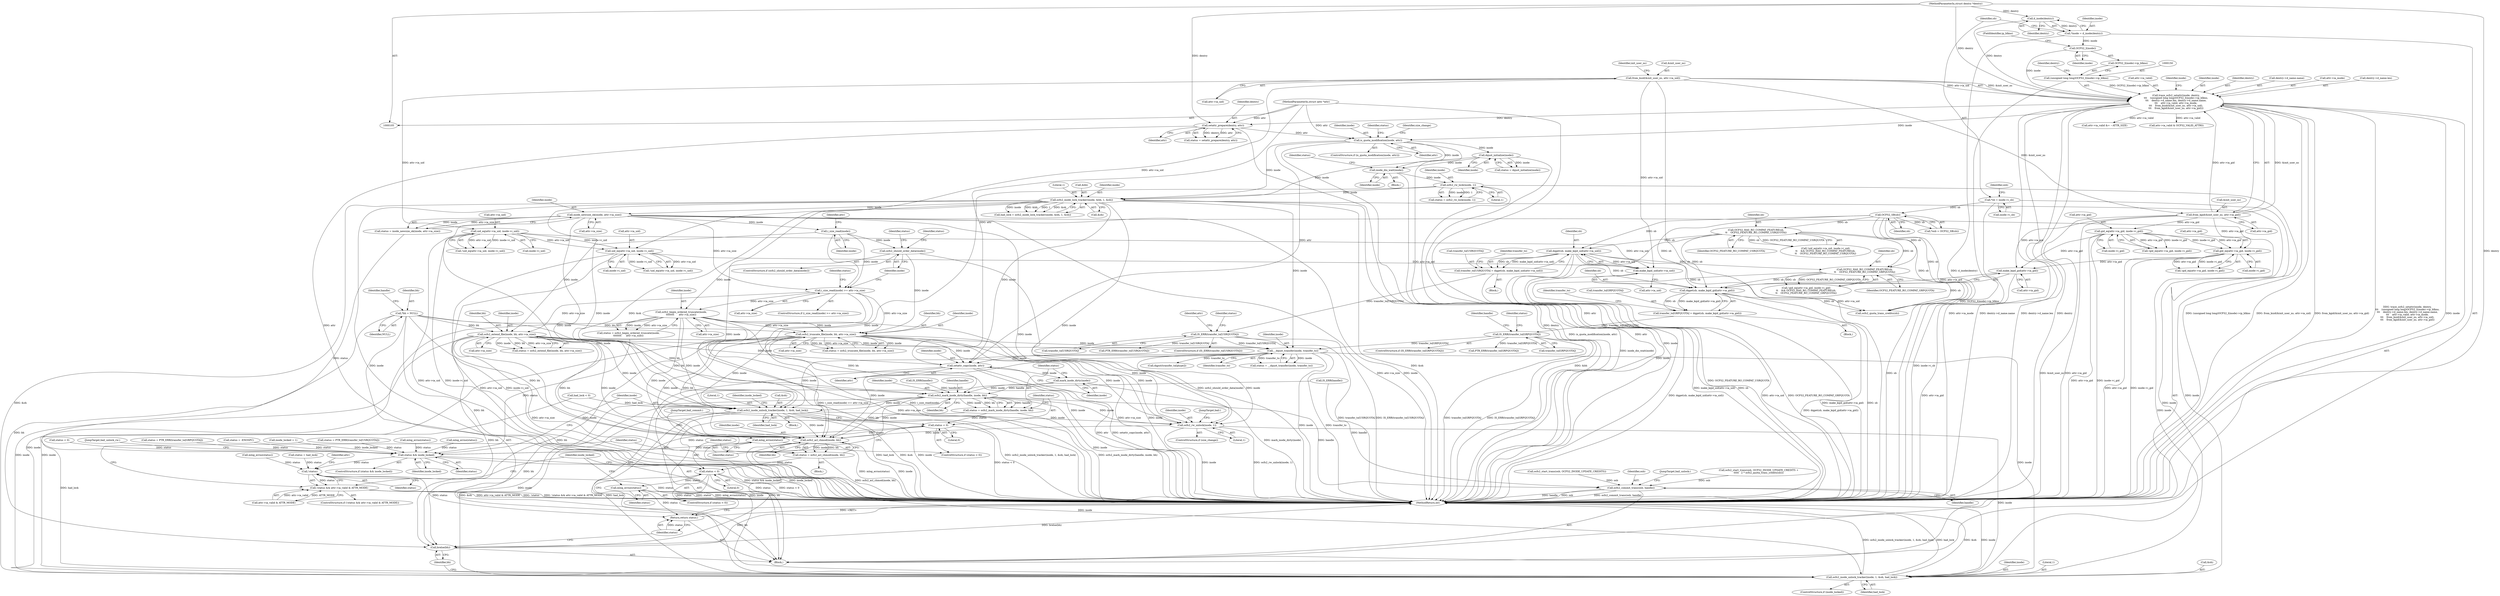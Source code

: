 digraph "0_linux_28f5a8a7c033cbf3e32277f4cc9c6afd74f05300@API" {
"1000518" [label="(Call,setattr_copy(inode, attr))"];
"1000492" [label="(Call,__dquot_transfer(inode, transfer_to))"];
"1000329" [label="(Call,ocfs2_extend_file(inode, bh, attr->ia_size))"];
"1000298" [label="(Call,i_size_read(inode))"];
"1000288" [label="(Call,inode_newsize_ok(inode, attr->ia_size))"];
"1000256" [label="(Call,ocfs2_inode_lock_tracker(inode, &bh, 1, &oh))"];
"1000218" [label="(Call,dquot_initialize(inode))"];
"1000212" [label="(Call,is_quota_modification(inode, attr))"];
"1000146" [label="(Call,trace_ocfs2_setattr(inode, dentry,\n\t\t\t    (unsigned long long)OCFS2_I(inode)->ip_blkno,\n\t\t\t    dentry->d_name.len, dentry->d_name.name,\n\t\t\t    attr->ia_valid, attr->ia_mode,\n\t\t\t    from_kuid(&init_user_ns, attr->ia_uid),\n\t\t\t    from_kgid(&init_user_ns, attr->ia_gid)))"];
"1000152" [label="(Call,OCFS2_I(inode))"];
"1000119" [label="(Call,*inode = d_inode(dentry))"];
"1000121" [label="(Call,d_inode(dentry))"];
"1000106" [label="(MethodParameterIn,struct dentry *dentry)"];
"1000149" [label="(Call,(unsigned long long)OCFS2_I(inode)->ip_blkno)"];
"1000171" [label="(Call,from_kuid(&init_user_ns, attr->ia_uid))"];
"1000177" [label="(Call,from_kgid(&init_user_ns, attr->ia_gid))"];
"1000204" [label="(Call,setattr_prepare(dentry, attr))"];
"1000107" [label="(MethodParameterIn,struct iattr *attr)"];
"1000243" [label="(Call,ocfs2_rw_lock(inode, 1))"];
"1000239" [label="(Call,inode_dio_wait(inode))"];
"1000135" [label="(Call,*bh = NULL)"];
"1000297" [label="(Call,i_size_read(inode) >= attr->ia_size)"];
"1000320" [label="(Call,ocfs2_truncate_file(inode, bh, attr->ia_size))"];
"1000310" [label="(Call,ocfs2_begin_ordered_truncate(inode,\n\t\t\t\t\t\t\t\t      attr->ia_size))"];
"1000305" [label="(Call,ocfs2_should_order_data(inode))"];
"1000414" [label="(Call,IS_ERR(transfer_to[USRQUOTA]))"];
"1000403" [label="(Call,transfer_to[USRQUOTA] = dqget(sb, make_kqid_uid(attr->ia_uid)))"];
"1000407" [label="(Call,dqget(sb, make_kqid_uid(attr->ia_uid)))"];
"1000399" [label="(Call,OCFS2_HAS_RO_COMPAT_FEATURE(sb,\n\t\t    OCFS2_FEATURE_RO_COMPAT_USRQUOTA))"];
"1000132" [label="(Call,OCFS2_SB(sb))"];
"1000124" [label="(Call,*sb = inode->i_sb)"];
"1000409" [label="(Call,make_kqid_uid(attr->ia_uid))"];
"1000392" [label="(Call,uid_eq(attr->ia_uid, inode->i_uid))"];
"1000361" [label="(Call,uid_eq(attr->ia_uid, inode->i_uid))"];
"1000457" [label="(Call,IS_ERR(transfer_to[GRPQUOTA]))"];
"1000446" [label="(Call,transfer_to[GRPQUOTA] = dqget(sb, make_kqid_gid(attr->ia_gid)))"];
"1000450" [label="(Call,dqget(sb, make_kqid_gid(attr->ia_gid)))"];
"1000442" [label="(Call,OCFS2_HAS_RO_COMPAT_FEATURE(sb,\n\t\t    OCFS2_FEATURE_RO_COMPAT_GRPQUOTA))"];
"1000452" [label="(Call,make_kqid_gid(attr->ia_gid))"];
"1000375" [label="(Call,gid_eq(attr->ia_gid, inode->i_gid))"];
"1000435" [label="(Call,gid_eq(attr->ia_gid, inode->i_gid))"];
"1000521" [label="(Call,mark_inode_dirty(inode))"];
"1000525" [label="(Call,ocfs2_mark_inode_dirty(handle, inode, bh))"];
"1000523" [label="(Call,status = ocfs2_mark_inode_dirty(handle, inode, bh))"];
"1000530" [label="(Call,status < 0)"];
"1000533" [label="(Call,mlog_errno(status))"];
"1000541" [label="(Call,status && inode_locked)"];
"1000576" [label="(Call,!status)"];
"1000575" [label="(Call,!status && attr->ia_valid & ATTR_MODE)"];
"1000605" [label="(Return,return status;)"];
"1000536" [label="(Call,ocfs2_commit_trans(osb, handle))"];
"1000545" [label="(Call,ocfs2_inode_unlock_tracker(inode, 1, &oh, had_lock))"];
"1000557" [label="(Call,ocfs2_rw_unlock(inode, 1))"];
"1000586" [label="(Call,ocfs2_acl_chmod(inode, bh))"];
"1000584" [label="(Call,status = ocfs2_acl_chmod(inode, bh))"];
"1000590" [label="(Call,status < 0)"];
"1000593" [label="(Call,mlog_errno(status))"];
"1000597" [label="(Call,ocfs2_inode_unlock_tracker(inode, 1, &oh, had_lock))"];
"1000603" [label="(Call,brelse(bh))"];
"1000135" [label="(Call,*bh = NULL)"];
"1000219" [label="(Identifier,inode)"];
"1000598" [label="(Identifier,inode)"];
"1000245" [label="(Literal,1)"];
"1000546" [label="(Identifier,inode)"];
"1000393" [label="(Call,attr->ia_uid)"];
"1000392" [label="(Call,uid_eq(attr->ia_uid, inode->i_uid))"];
"1000538" [label="(Identifier,handle)"];
"1000604" [label="(Identifier,bh)"];
"1000257" [label="(Identifier,inode)"];
"1000320" [label="(Call,ocfs2_truncate_file(inode, bh, attr->ia_size))"];
"1000213" [label="(Identifier,inode)"];
"1000280" [label="(Call,inode_locked = 1)"];
"1000360" [label="(Call,!uid_eq(attr->ia_uid, inode->i_uid))"];
"1000490" [label="(Call,status = __dquot_transfer(inode, transfer_to))"];
"1000179" [label="(Identifier,init_user_ns)"];
"1000542" [label="(Identifier,status)"];
"1000297" [label="(Call,i_size_read(inode) >= attr->ia_size)"];
"1000435" [label="(Call,gid_eq(attr->ia_gid, inode->i_gid))"];
"1000107" [label="(MethodParameterIn,struct iattr *attr)"];
"1000125" [label="(Identifier,sb)"];
"1000577" [label="(Identifier,status)"];
"1000584" [label="(Call,status = ocfs2_acl_chmod(inode, bh))"];
"1000165" [label="(Call,attr->ia_valid)"];
"1000529" [label="(ControlStructure,if (status < 0))"];
"1000605" [label="(Return,return status;)"];
"1000154" [label="(FieldIdentifier,ip_blkno)"];
"1000254" [label="(Call,had_lock = ocfs2_inode_lock_tracker(inode, &bh, 1, &oh))"];
"1000407" [label="(Call,dqget(sb, make_kqid_uid(attr->ia_uid)))"];
"1000550" [label="(Identifier,had_lock)"];
"1000439" [label="(Call,inode->i_gid)"];
"1000304" [label="(ControlStructure,if (ocfs2_should_order_data(inode)))"];
"1000391" [label="(Call,!uid_eq(attr->ia_uid, inode->i_uid))"];
"1000527" [label="(Identifier,inode)"];
"1000390" [label="(Call,!uid_eq(attr->ia_uid, inode->i_uid)\n\t\t    && OCFS2_HAS_RO_COMPAT_FEATURE(sb,\n\t\t    OCFS2_FEATURE_RO_COMPAT_USRQUOTA))"];
"1000396" [label="(Call,inode->i_uid)"];
"1000239" [label="(Call,inode_dio_wait(inode))"];
"1000312" [label="(Call,attr->ia_size)"];
"1000576" [label="(Call,!status)"];
"1000471" [label="(Call,ocfs2_start_trans(osb, OCFS2_INODE_UPDATE_CREDITS +\n\t\t\t\t\t   2 * ocfs2_quota_trans_credits(sb)))"];
"1000410" [label="(Call,attr->ia_uid)"];
"1000419" [label="(Call,status = PTR_ERR(transfer_to[USRQUOTA]))"];
"1000504" [label="(Call,ocfs2_start_trans(osb, OCFS2_INODE_UPDATE_CREDITS))"];
"1000172" [label="(Call,&init_user_ns)"];
"1000537" [label="(Identifier,osb)"];
"1000587" [label="(Identifier,inode)"];
"1000186" [label="(Identifier,inode)"];
"1000487" [label="(Call,mlog_errno(status))"];
"1000327" [label="(Call,status = ocfs2_extend_file(inode, bh, attr->ia_size))"];
"1000463" [label="(Identifier,status)"];
"1000147" [label="(Identifier,inode)"];
"1000534" [label="(Identifier,status)"];
"1000212" [label="(Call,is_quota_modification(inode, attr))"];
"1000508" [label="(Call,IS_ERR(handle))"];
"1000436" [label="(Call,attr->ia_gid)"];
"1000591" [label="(Identifier,status)"];
"1000540" [label="(ControlStructure,if (status && inode_locked))"];
"1000434" [label="(Call,!gid_eq(attr->ia_gid, inode->i_gid))"];
"1000594" [label="(Identifier,status)"];
"1000306" [label="(Identifier,inode)"];
"1000361" [label="(Call,uid_eq(attr->ia_uid, inode->i_uid))"];
"1000515" [label="(Call,mlog_errno(status))"];
"1000493" [label="(Identifier,inode)"];
"1000580" [label="(Identifier,attr)"];
"1000522" [label="(Identifier,inode)"];
"1000570" [label="(Call,dqput(transfer_to[qtype]))"];
"1000531" [label="(Identifier,status)"];
"1000300" [label="(Call,attr->ia_size)"];
"1000595" [label="(ControlStructure,if (inode_locked))"];
"1000603" [label="(Call,brelse(bh))"];
"1000518" [label="(Call,setattr_copy(inode, attr))"];
"1000374" [label="(Call,!gid_eq(attr->ia_gid, inode->i_gid))"];
"1000430" [label="(Identifier,attr)"];
"1000559" [label="(Literal,1)"];
"1000288" [label="(Call,inode_newsize_ok(inode, attr->ia_size))"];
"1000261" [label="(Call,&oh)"];
"1000243" [label="(Call,ocfs2_rw_lock(inode, 1))"];
"1000528" [label="(Identifier,bh)"];
"1000532" [label="(Literal,0)"];
"1000599" [label="(Literal,1)"];
"1000132" [label="(Call,OCFS2_SB(sb))"];
"1000177" [label="(Call,from_kgid(&init_user_ns, attr->ia_gid))"];
"1000328" [label="(Identifier,status)"];
"1000376" [label="(Call,attr->ia_gid)"];
"1000286" [label="(Call,status = inode_newsize_ok(inode, attr->ia_size))"];
"1000211" [label="(ControlStructure,if (is_quota_modification(inode, attr)))"];
"1000148" [label="(Identifier,dentry)"];
"1000555" [label="(ControlStructure,if (size_change))"];
"1000541" [label="(Call,status && inode_locked)"];
"1000140" [label="(Identifier,handle)"];
"1000536" [label="(Call,ocfs2_commit_trans(osb, handle))"];
"1000309" [label="(Identifier,status)"];
"1000535" [label="(JumpTarget,bail_commit:)"];
"1000574" [label="(ControlStructure,if (!status && attr->ia_valid & ATTR_MODE))"];
"1000456" [label="(ControlStructure,if (IS_ERR(transfer_to[GRPQUOTA])))"];
"1000299" [label="(Identifier,inode)"];
"1000464" [label="(Call,PTR_ERR(transfer_to[GRPQUOTA]))"];
"1000329" [label="(Call,ocfs2_extend_file(inode, bh, attr->ia_size))"];
"1000290" [label="(Call,attr->ia_size)"];
"1000205" [label="(Identifier,dentry)"];
"1000131" [label="(Identifier,osb)"];
"1000318" [label="(Call,status = ocfs2_truncate_file(inode, bh, attr->ia_size))"];
"1000174" [label="(Call,attr->ia_uid)"];
"1000530" [label="(Call,status < 0)"];
"1000149" [label="(Call,(unsigned long long)OCFS2_I(inode)->ip_blkno)"];
"1000523" [label="(Call,status = ocfs2_mark_inode_dirty(handle, inode, bh))"];
"1000323" [label="(Call,attr->ia_size)"];
"1000260" [label="(Literal,1)"];
"1000588" [label="(Identifier,bh)"];
"1000399" [label="(Call,OCFS2_HAS_RO_COMPAT_FEATURE(sb,\n\t\t    OCFS2_FEATURE_RO_COMPAT_USRQUOTA))"];
"1000597" [label="(Call,ocfs2_inode_unlock_tracker(inode, 1, &oh, had_lock))"];
"1000375" [label="(Call,gid_eq(attr->ia_gid, inode->i_gid))"];
"1000575" [label="(Call,!status && attr->ia_valid & ATTR_MODE)"];
"1000151" [label="(Call,OCFS2_I(inode)->ip_blkno)"];
"1000126" [label="(Call,inode->i_sb)"];
"1000452" [label="(Call,make_kqid_gid(attr->ia_gid))"];
"1000526" [label="(Identifier,handle)"];
"1000557" [label="(Call,ocfs2_rw_unlock(inode, 1))"];
"1000362" [label="(Call,attr->ia_uid)"];
"1000244" [label="(Identifier,inode)"];
"1000332" [label="(Call,attr->ia_size)"];
"1000596" [label="(Identifier,inode_locked)"];
"1000421" [label="(Call,PTR_ERR(transfer_to[USRQUOTA]))"];
"1000298" [label="(Call,i_size_read(inode))"];
"1000451" [label="(Identifier,sb)"];
"1000251" [label="(Call,mlog_errno(status))"];
"1000160" [label="(Call,dentry->d_name.name)"];
"1000217" [label="(Identifier,status)"];
"1000119" [label="(Call,*inode = d_inode(dentry))"];
"1000240" [label="(Identifier,inode)"];
"1000157" [label="(Identifier,dentry)"];
"1000403" [label="(Call,transfer_to[USRQUOTA] = dqget(sb, make_kqid_uid(attr->ia_uid)))"];
"1000401" [label="(Identifier,OCFS2_FEATURE_RO_COMPAT_USRQUOTA)"];
"1000268" [label="(Call,status = had_lock)"];
"1000589" [label="(ControlStructure,if (status < 0))"];
"1000520" [label="(Identifier,attr)"];
"1000470" [label="(Identifier,handle)"];
"1000457" [label="(Call,IS_ERR(transfer_to[GRPQUOTA]))"];
"1000492" [label="(Call,__dquot_transfer(inode, transfer_to))"];
"1000494" [label="(Identifier,transfer_to)"];
"1000225" [label="(Identifier,size_change)"];
"1000311" [label="(Identifier,inode)"];
"1000413" [label="(ControlStructure,if (IS_ERR(transfer_to[USRQUOTA])))"];
"1000606" [label="(Identifier,status)"];
"1000122" [label="(Identifier,dentry)"];
"1000130" [label="(Call,*osb = OCFS2_SB(sb))"];
"1000496" [label="(Call,status < 0)"];
"1000558" [label="(Identifier,inode)"];
"1000256" [label="(Call,ocfs2_inode_lock_tracker(inode, &bh, 1, &oh))"];
"1000136" [label="(Identifier,bh)"];
"1000296" [label="(ControlStructure,if (i_size_read(inode) >= attr->ia_size))"];
"1000450" [label="(Call,dqget(sb, make_kqid_gid(attr->ia_gid)))"];
"1000168" [label="(Call,attr->ia_mode)"];
"1000480" [label="(Call,IS_ERR(handle))"];
"1000458" [label="(Call,transfer_to[GRPQUOTA])"];
"1000188" [label="(Call,attr->ia_valid &= ~ATTR_SIZE)"];
"1000445" [label="(Block,)"];
"1000545" [label="(Call,ocfs2_inode_unlock_tracker(inode, 1, &oh, had_lock))"];
"1000264" [label="(Call,had_lock < 0)"];
"1000330" [label="(Identifier,inode)"];
"1000322" [label="(Identifier,bh)"];
"1000206" [label="(Identifier,attr)"];
"1000443" [label="(Identifier,sb)"];
"1000585" [label="(Identifier,status)"];
"1000547" [label="(Literal,1)"];
"1000583" [label="(Block,)"];
"1000121" [label="(Call,d_inode(dentry))"];
"1000310" [label="(Call,ocfs2_begin_ordered_truncate(inode,\n\t\t\t\t\t\t\t\t      attr->ia_size))"];
"1000600" [label="(Call,&oh)"];
"1000519" [label="(Identifier,inode)"];
"1000477" [label="(Call,ocfs2_quota_trans_credits(sb))"];
"1000195" [label="(Call,attr->ia_valid & OCFS2_VALID_ATTRS)"];
"1000560" [label="(JumpTarget,bail:)"];
"1000153" [label="(Identifier,inode)"];
"1000218" [label="(Call,dquot_initialize(inode))"];
"1000180" [label="(Call,attr->ia_gid)"];
"1000453" [label="(Call,attr->ia_gid)"];
"1000409" [label="(Call,make_kqid_uid(attr->ia_uid))"];
"1000120" [label="(Identifier,inode)"];
"1000586" [label="(Call,ocfs2_acl_chmod(inode, bh))"];
"1000446" [label="(Call,transfer_to[GRPQUOTA] = dqget(sb, make_kqid_gid(attr->ia_gid)))"];
"1000137" [label="(Identifier,NULL)"];
"1000578" [label="(Call,attr->ia_valid & ATTR_MODE)"];
"1000524" [label="(Identifier,status)"];
"1000124" [label="(Call,*sb = inode->i_sb)"];
"1000202" [label="(Call,status = setattr_prepare(dentry, attr))"];
"1000592" [label="(Literal,0)"];
"1000543" [label="(Identifier,inode_locked)"];
"1000459" [label="(Identifier,transfer_to)"];
"1000146" [label="(Call,trace_ocfs2_setattr(inode, dentry,\n\t\t\t    (unsigned long long)OCFS2_I(inode)->ip_blkno,\n\t\t\t    dentry->d_name.len, dentry->d_name.name,\n\t\t\t    attr->ia_valid, attr->ia_mode,\n\t\t\t    from_kuid(&init_user_ns, attr->ia_uid),\n\t\t\t    from_kgid(&init_user_ns, attr->ia_gid)))"];
"1000539" [label="(JumpTarget,bail_unlock:)"];
"1000607" [label="(MethodReturn,int)"];
"1000331" [label="(Identifier,bh)"];
"1000590" [label="(Call,status < 0)"];
"1000433" [label="(Call,!gid_eq(attr->ia_gid, inode->i_gid)\n\t\t    && OCFS2_HAS_RO_COMPAT_FEATURE(sb,\n\t\t    OCFS2_FEATURE_RO_COMPAT_GRPQUOTA))"];
"1000365" [label="(Call,inode->i_uid)"];
"1000554" [label="(JumpTarget,bail_unlock_rw:)"];
"1000155" [label="(Call,dentry->d_name.len)"];
"1000415" [label="(Call,transfer_to[USRQUOTA])"];
"1000108" [label="(Block,)"];
"1000416" [label="(Identifier,transfer_to)"];
"1000552" [label="(Identifier,inode_locked)"];
"1000204" [label="(Call,setattr_prepare(dentry, attr))"];
"1000214" [label="(Identifier,attr)"];
"1000447" [label="(Call,transfer_to[GRPQUOTA])"];
"1000216" [label="(Call,status = dquot_initialize(inode))"];
"1000402" [label="(Block,)"];
"1000444" [label="(Identifier,OCFS2_FEATURE_RO_COMPAT_GRPQUOTA)"];
"1000525" [label="(Call,ocfs2_mark_inode_dirty(handle, inode, bh))"];
"1000242" [label="(Identifier,status)"];
"1000602" [label="(Identifier,had_lock)"];
"1000258" [label="(Call,&bh)"];
"1000133" [label="(Identifier,sb)"];
"1000593" [label="(Call,mlog_errno(status))"];
"1000305" [label="(Call,ocfs2_should_order_data(inode))"];
"1000289" [label="(Identifier,inode)"];
"1000178" [label="(Call,&init_user_ns)"];
"1000404" [label="(Call,transfer_to[USRQUOTA])"];
"1000533" [label="(Call,mlog_errno(status))"];
"1000462" [label="(Call,status = PTR_ERR(transfer_to[GRPQUOTA]))"];
"1000301" [label="(Identifier,attr)"];
"1000241" [label="(Call,status = ocfs2_rw_lock(inode, 1))"];
"1000544" [label="(Block,)"];
"1000238" [label="(Block,)"];
"1000308" [label="(Call,status = ocfs2_begin_ordered_truncate(inode,\n\t\t\t\t\t\t\t\t      attr->ia_size))"];
"1000408" [label="(Identifier,sb)"];
"1000442" [label="(Call,OCFS2_HAS_RO_COMPAT_FEATURE(sb,\n\t\t    OCFS2_FEATURE_RO_COMPAT_GRPQUOTA))"];
"1000400" [label="(Identifier,sb)"];
"1000347" [label="(Call,status = -ENOSPC)"];
"1000379" [label="(Call,inode->i_gid)"];
"1000548" [label="(Call,&oh)"];
"1000414" [label="(Call,IS_ERR(transfer_to[USRQUOTA]))"];
"1000321" [label="(Identifier,inode)"];
"1000152" [label="(Call,OCFS2_I(inode))"];
"1000319" [label="(Identifier,status)"];
"1000106" [label="(MethodParameterIn,struct dentry *dentry)"];
"1000521" [label="(Call,mark_inode_dirty(inode))"];
"1000171" [label="(Call,from_kuid(&init_user_ns, attr->ia_uid))"];
"1000420" [label="(Identifier,status)"];
"1000518" -> "1000108"  [label="AST: "];
"1000518" -> "1000520"  [label="CFG: "];
"1000519" -> "1000518"  [label="AST: "];
"1000520" -> "1000518"  [label="AST: "];
"1000522" -> "1000518"  [label="CFG: "];
"1000518" -> "1000607"  [label="DDG: attr"];
"1000518" -> "1000607"  [label="DDG: setattr_copy(inode, attr)"];
"1000492" -> "1000518"  [label="DDG: inode"];
"1000329" -> "1000518"  [label="DDG: inode"];
"1000256" -> "1000518"  [label="DDG: inode"];
"1000320" -> "1000518"  [label="DDG: inode"];
"1000212" -> "1000518"  [label="DDG: attr"];
"1000107" -> "1000518"  [label="DDG: attr"];
"1000518" -> "1000521"  [label="DDG: inode"];
"1000492" -> "1000490"  [label="AST: "];
"1000492" -> "1000494"  [label="CFG: "];
"1000493" -> "1000492"  [label="AST: "];
"1000494" -> "1000492"  [label="AST: "];
"1000490" -> "1000492"  [label="CFG: "];
"1000492" -> "1000607"  [label="DDG: transfer_to"];
"1000492" -> "1000607"  [label="DDG: inode"];
"1000492" -> "1000490"  [label="DDG: inode"];
"1000492" -> "1000490"  [label="DDG: transfer_to"];
"1000329" -> "1000492"  [label="DDG: inode"];
"1000256" -> "1000492"  [label="DDG: inode"];
"1000320" -> "1000492"  [label="DDG: inode"];
"1000414" -> "1000492"  [label="DDG: transfer_to[USRQUOTA]"];
"1000457" -> "1000492"  [label="DDG: transfer_to[GRPQUOTA]"];
"1000492" -> "1000545"  [label="DDG: inode"];
"1000492" -> "1000557"  [label="DDG: inode"];
"1000492" -> "1000570"  [label="DDG: transfer_to"];
"1000492" -> "1000586"  [label="DDG: inode"];
"1000492" -> "1000597"  [label="DDG: inode"];
"1000329" -> "1000327"  [label="AST: "];
"1000329" -> "1000332"  [label="CFG: "];
"1000330" -> "1000329"  [label="AST: "];
"1000331" -> "1000329"  [label="AST: "];
"1000332" -> "1000329"  [label="AST: "];
"1000327" -> "1000329"  [label="CFG: "];
"1000329" -> "1000607"  [label="DDG: attr->ia_size"];
"1000329" -> "1000607"  [label="DDG: inode"];
"1000329" -> "1000327"  [label="DDG: inode"];
"1000329" -> "1000327"  [label="DDG: bh"];
"1000329" -> "1000327"  [label="DDG: attr->ia_size"];
"1000298" -> "1000329"  [label="DDG: inode"];
"1000135" -> "1000329"  [label="DDG: bh"];
"1000297" -> "1000329"  [label="DDG: attr->ia_size"];
"1000329" -> "1000525"  [label="DDG: bh"];
"1000329" -> "1000545"  [label="DDG: inode"];
"1000329" -> "1000557"  [label="DDG: inode"];
"1000329" -> "1000586"  [label="DDG: inode"];
"1000329" -> "1000586"  [label="DDG: bh"];
"1000329" -> "1000597"  [label="DDG: inode"];
"1000329" -> "1000603"  [label="DDG: bh"];
"1000298" -> "1000297"  [label="AST: "];
"1000298" -> "1000299"  [label="CFG: "];
"1000299" -> "1000298"  [label="AST: "];
"1000301" -> "1000298"  [label="CFG: "];
"1000298" -> "1000297"  [label="DDG: inode"];
"1000288" -> "1000298"  [label="DDG: inode"];
"1000298" -> "1000305"  [label="DDG: inode"];
"1000288" -> "1000286"  [label="AST: "];
"1000288" -> "1000290"  [label="CFG: "];
"1000289" -> "1000288"  [label="AST: "];
"1000290" -> "1000288"  [label="AST: "];
"1000286" -> "1000288"  [label="CFG: "];
"1000288" -> "1000607"  [label="DDG: attr->ia_size"];
"1000288" -> "1000607"  [label="DDG: inode"];
"1000288" -> "1000286"  [label="DDG: inode"];
"1000288" -> "1000286"  [label="DDG: attr->ia_size"];
"1000256" -> "1000288"  [label="DDG: inode"];
"1000288" -> "1000297"  [label="DDG: attr->ia_size"];
"1000288" -> "1000545"  [label="DDG: inode"];
"1000288" -> "1000557"  [label="DDG: inode"];
"1000288" -> "1000586"  [label="DDG: inode"];
"1000288" -> "1000597"  [label="DDG: inode"];
"1000256" -> "1000254"  [label="AST: "];
"1000256" -> "1000261"  [label="CFG: "];
"1000257" -> "1000256"  [label="AST: "];
"1000258" -> "1000256"  [label="AST: "];
"1000260" -> "1000256"  [label="AST: "];
"1000261" -> "1000256"  [label="AST: "];
"1000254" -> "1000256"  [label="CFG: "];
"1000256" -> "1000607"  [label="DDG: &bh"];
"1000256" -> "1000607"  [label="DDG: inode"];
"1000256" -> "1000607"  [label="DDG: &oh"];
"1000256" -> "1000254"  [label="DDG: inode"];
"1000256" -> "1000254"  [label="DDG: &bh"];
"1000256" -> "1000254"  [label="DDG: 1"];
"1000256" -> "1000254"  [label="DDG: &oh"];
"1000218" -> "1000256"  [label="DDG: inode"];
"1000212" -> "1000256"  [label="DDG: inode"];
"1000243" -> "1000256"  [label="DDG: inode"];
"1000256" -> "1000545"  [label="DDG: inode"];
"1000256" -> "1000545"  [label="DDG: &oh"];
"1000256" -> "1000557"  [label="DDG: inode"];
"1000256" -> "1000586"  [label="DDG: inode"];
"1000256" -> "1000597"  [label="DDG: inode"];
"1000256" -> "1000597"  [label="DDG: &oh"];
"1000218" -> "1000216"  [label="AST: "];
"1000218" -> "1000219"  [label="CFG: "];
"1000219" -> "1000218"  [label="AST: "];
"1000216" -> "1000218"  [label="CFG: "];
"1000218" -> "1000607"  [label="DDG: inode"];
"1000218" -> "1000216"  [label="DDG: inode"];
"1000212" -> "1000218"  [label="DDG: inode"];
"1000218" -> "1000239"  [label="DDG: inode"];
"1000212" -> "1000211"  [label="AST: "];
"1000212" -> "1000214"  [label="CFG: "];
"1000213" -> "1000212"  [label="AST: "];
"1000214" -> "1000212"  [label="AST: "];
"1000217" -> "1000212"  [label="CFG: "];
"1000225" -> "1000212"  [label="CFG: "];
"1000212" -> "1000607"  [label="DDG: attr"];
"1000212" -> "1000607"  [label="DDG: is_quota_modification(inode, attr)"];
"1000146" -> "1000212"  [label="DDG: inode"];
"1000204" -> "1000212"  [label="DDG: attr"];
"1000107" -> "1000212"  [label="DDG: attr"];
"1000212" -> "1000239"  [label="DDG: inode"];
"1000146" -> "1000108"  [label="AST: "];
"1000146" -> "1000177"  [label="CFG: "];
"1000147" -> "1000146"  [label="AST: "];
"1000148" -> "1000146"  [label="AST: "];
"1000149" -> "1000146"  [label="AST: "];
"1000155" -> "1000146"  [label="AST: "];
"1000160" -> "1000146"  [label="AST: "];
"1000165" -> "1000146"  [label="AST: "];
"1000168" -> "1000146"  [label="AST: "];
"1000171" -> "1000146"  [label="AST: "];
"1000177" -> "1000146"  [label="AST: "];
"1000186" -> "1000146"  [label="CFG: "];
"1000146" -> "1000607"  [label="DDG: attr->ia_mode"];
"1000146" -> "1000607"  [label="DDG: dentry->d_name.name"];
"1000146" -> "1000607"  [label="DDG: dentry->d_name.len"];
"1000146" -> "1000607"  [label="DDG: dentry"];
"1000146" -> "1000607"  [label="DDG: (unsigned long long)OCFS2_I(inode)->ip_blkno"];
"1000146" -> "1000607"  [label="DDG: from_kuid(&init_user_ns, attr->ia_uid)"];
"1000146" -> "1000607"  [label="DDG: from_kgid(&init_user_ns, attr->ia_gid)"];
"1000146" -> "1000607"  [label="DDG: trace_ocfs2_setattr(inode, dentry,\n\t\t\t    (unsigned long long)OCFS2_I(inode)->ip_blkno,\n\t\t\t    dentry->d_name.len, dentry->d_name.name,\n\t\t\t    attr->ia_valid, attr->ia_mode,\n\t\t\t    from_kuid(&init_user_ns, attr->ia_uid),\n\t\t\t    from_kgid(&init_user_ns, attr->ia_gid))"];
"1000146" -> "1000607"  [label="DDG: inode"];
"1000152" -> "1000146"  [label="DDG: inode"];
"1000121" -> "1000146"  [label="DDG: dentry"];
"1000106" -> "1000146"  [label="DDG: dentry"];
"1000149" -> "1000146"  [label="DDG: OCFS2_I(inode)->ip_blkno"];
"1000171" -> "1000146"  [label="DDG: &init_user_ns"];
"1000171" -> "1000146"  [label="DDG: attr->ia_uid"];
"1000177" -> "1000146"  [label="DDG: &init_user_ns"];
"1000177" -> "1000146"  [label="DDG: attr->ia_gid"];
"1000146" -> "1000188"  [label="DDG: attr->ia_valid"];
"1000146" -> "1000195"  [label="DDG: attr->ia_valid"];
"1000146" -> "1000204"  [label="DDG: dentry"];
"1000152" -> "1000151"  [label="AST: "];
"1000152" -> "1000153"  [label="CFG: "];
"1000153" -> "1000152"  [label="AST: "];
"1000154" -> "1000152"  [label="CFG: "];
"1000119" -> "1000152"  [label="DDG: inode"];
"1000119" -> "1000108"  [label="AST: "];
"1000119" -> "1000121"  [label="CFG: "];
"1000120" -> "1000119"  [label="AST: "];
"1000121" -> "1000119"  [label="AST: "];
"1000125" -> "1000119"  [label="CFG: "];
"1000119" -> "1000607"  [label="DDG: d_inode(dentry)"];
"1000121" -> "1000119"  [label="DDG: dentry"];
"1000121" -> "1000122"  [label="CFG: "];
"1000122" -> "1000121"  [label="AST: "];
"1000106" -> "1000121"  [label="DDG: dentry"];
"1000106" -> "1000105"  [label="AST: "];
"1000106" -> "1000607"  [label="DDG: dentry"];
"1000106" -> "1000204"  [label="DDG: dentry"];
"1000149" -> "1000151"  [label="CFG: "];
"1000150" -> "1000149"  [label="AST: "];
"1000151" -> "1000149"  [label="AST: "];
"1000157" -> "1000149"  [label="CFG: "];
"1000149" -> "1000607"  [label="DDG: OCFS2_I(inode)->ip_blkno"];
"1000171" -> "1000174"  [label="CFG: "];
"1000172" -> "1000171"  [label="AST: "];
"1000174" -> "1000171"  [label="AST: "];
"1000179" -> "1000171"  [label="CFG: "];
"1000171" -> "1000607"  [label="DDG: attr->ia_uid"];
"1000171" -> "1000177"  [label="DDG: &init_user_ns"];
"1000171" -> "1000361"  [label="DDG: attr->ia_uid"];
"1000171" -> "1000392"  [label="DDG: attr->ia_uid"];
"1000171" -> "1000409"  [label="DDG: attr->ia_uid"];
"1000177" -> "1000180"  [label="CFG: "];
"1000178" -> "1000177"  [label="AST: "];
"1000180" -> "1000177"  [label="AST: "];
"1000177" -> "1000607"  [label="DDG: &init_user_ns"];
"1000177" -> "1000607"  [label="DDG: attr->ia_gid"];
"1000177" -> "1000375"  [label="DDG: attr->ia_gid"];
"1000177" -> "1000435"  [label="DDG: attr->ia_gid"];
"1000177" -> "1000452"  [label="DDG: attr->ia_gid"];
"1000204" -> "1000202"  [label="AST: "];
"1000204" -> "1000206"  [label="CFG: "];
"1000205" -> "1000204"  [label="AST: "];
"1000206" -> "1000204"  [label="AST: "];
"1000202" -> "1000204"  [label="CFG: "];
"1000204" -> "1000607"  [label="DDG: attr"];
"1000204" -> "1000607"  [label="DDG: dentry"];
"1000204" -> "1000202"  [label="DDG: dentry"];
"1000204" -> "1000202"  [label="DDG: attr"];
"1000107" -> "1000204"  [label="DDG: attr"];
"1000107" -> "1000105"  [label="AST: "];
"1000107" -> "1000607"  [label="DDG: attr"];
"1000243" -> "1000241"  [label="AST: "];
"1000243" -> "1000245"  [label="CFG: "];
"1000244" -> "1000243"  [label="AST: "];
"1000245" -> "1000243"  [label="AST: "];
"1000241" -> "1000243"  [label="CFG: "];
"1000243" -> "1000607"  [label="DDG: inode"];
"1000243" -> "1000241"  [label="DDG: inode"];
"1000243" -> "1000241"  [label="DDG: 1"];
"1000239" -> "1000243"  [label="DDG: inode"];
"1000243" -> "1000586"  [label="DDG: inode"];
"1000243" -> "1000597"  [label="DDG: inode"];
"1000239" -> "1000238"  [label="AST: "];
"1000239" -> "1000240"  [label="CFG: "];
"1000240" -> "1000239"  [label="AST: "];
"1000242" -> "1000239"  [label="CFG: "];
"1000239" -> "1000607"  [label="DDG: inode_dio_wait(inode)"];
"1000135" -> "1000108"  [label="AST: "];
"1000135" -> "1000137"  [label="CFG: "];
"1000136" -> "1000135"  [label="AST: "];
"1000137" -> "1000135"  [label="AST: "];
"1000140" -> "1000135"  [label="CFG: "];
"1000135" -> "1000607"  [label="DDG: bh"];
"1000135" -> "1000320"  [label="DDG: bh"];
"1000135" -> "1000525"  [label="DDG: bh"];
"1000135" -> "1000586"  [label="DDG: bh"];
"1000135" -> "1000603"  [label="DDG: bh"];
"1000297" -> "1000296"  [label="AST: "];
"1000297" -> "1000300"  [label="CFG: "];
"1000300" -> "1000297"  [label="AST: "];
"1000306" -> "1000297"  [label="CFG: "];
"1000328" -> "1000297"  [label="CFG: "];
"1000297" -> "1000607"  [label="DDG: i_size_read(inode)"];
"1000297" -> "1000607"  [label="DDG: i_size_read(inode) >= attr->ia_size"];
"1000297" -> "1000310"  [label="DDG: attr->ia_size"];
"1000297" -> "1000320"  [label="DDG: attr->ia_size"];
"1000320" -> "1000318"  [label="AST: "];
"1000320" -> "1000323"  [label="CFG: "];
"1000321" -> "1000320"  [label="AST: "];
"1000322" -> "1000320"  [label="AST: "];
"1000323" -> "1000320"  [label="AST: "];
"1000318" -> "1000320"  [label="CFG: "];
"1000320" -> "1000607"  [label="DDG: attr->ia_size"];
"1000320" -> "1000607"  [label="DDG: inode"];
"1000320" -> "1000318"  [label="DDG: inode"];
"1000320" -> "1000318"  [label="DDG: bh"];
"1000320" -> "1000318"  [label="DDG: attr->ia_size"];
"1000310" -> "1000320"  [label="DDG: inode"];
"1000310" -> "1000320"  [label="DDG: attr->ia_size"];
"1000305" -> "1000320"  [label="DDG: inode"];
"1000320" -> "1000525"  [label="DDG: bh"];
"1000320" -> "1000545"  [label="DDG: inode"];
"1000320" -> "1000557"  [label="DDG: inode"];
"1000320" -> "1000586"  [label="DDG: inode"];
"1000320" -> "1000586"  [label="DDG: bh"];
"1000320" -> "1000597"  [label="DDG: inode"];
"1000320" -> "1000603"  [label="DDG: bh"];
"1000310" -> "1000308"  [label="AST: "];
"1000310" -> "1000312"  [label="CFG: "];
"1000311" -> "1000310"  [label="AST: "];
"1000312" -> "1000310"  [label="AST: "];
"1000308" -> "1000310"  [label="CFG: "];
"1000310" -> "1000607"  [label="DDG: attr->ia_size"];
"1000310" -> "1000607"  [label="DDG: inode"];
"1000310" -> "1000308"  [label="DDG: inode"];
"1000310" -> "1000308"  [label="DDG: attr->ia_size"];
"1000305" -> "1000310"  [label="DDG: inode"];
"1000310" -> "1000545"  [label="DDG: inode"];
"1000310" -> "1000557"  [label="DDG: inode"];
"1000310" -> "1000586"  [label="DDG: inode"];
"1000310" -> "1000597"  [label="DDG: inode"];
"1000305" -> "1000304"  [label="AST: "];
"1000305" -> "1000306"  [label="CFG: "];
"1000306" -> "1000305"  [label="AST: "];
"1000309" -> "1000305"  [label="CFG: "];
"1000319" -> "1000305"  [label="CFG: "];
"1000305" -> "1000607"  [label="DDG: ocfs2_should_order_data(inode)"];
"1000414" -> "1000413"  [label="AST: "];
"1000414" -> "1000415"  [label="CFG: "];
"1000415" -> "1000414"  [label="AST: "];
"1000420" -> "1000414"  [label="CFG: "];
"1000430" -> "1000414"  [label="CFG: "];
"1000414" -> "1000607"  [label="DDG: IS_ERR(transfer_to[USRQUOTA])"];
"1000414" -> "1000607"  [label="DDG: transfer_to[USRQUOTA]"];
"1000403" -> "1000414"  [label="DDG: transfer_to[USRQUOTA]"];
"1000414" -> "1000421"  [label="DDG: transfer_to[USRQUOTA]"];
"1000403" -> "1000402"  [label="AST: "];
"1000403" -> "1000407"  [label="CFG: "];
"1000404" -> "1000403"  [label="AST: "];
"1000407" -> "1000403"  [label="AST: "];
"1000416" -> "1000403"  [label="CFG: "];
"1000403" -> "1000607"  [label="DDG: dqget(sb, make_kqid_uid(attr->ia_uid))"];
"1000407" -> "1000403"  [label="DDG: sb"];
"1000407" -> "1000403"  [label="DDG: make_kqid_uid(attr->ia_uid)"];
"1000407" -> "1000409"  [label="CFG: "];
"1000408" -> "1000407"  [label="AST: "];
"1000409" -> "1000407"  [label="AST: "];
"1000407" -> "1000607"  [label="DDG: make_kqid_uid(attr->ia_uid)"];
"1000407" -> "1000607"  [label="DDG: sb"];
"1000399" -> "1000407"  [label="DDG: sb"];
"1000132" -> "1000407"  [label="DDG: sb"];
"1000409" -> "1000407"  [label="DDG: attr->ia_uid"];
"1000407" -> "1000442"  [label="DDG: sb"];
"1000407" -> "1000450"  [label="DDG: sb"];
"1000407" -> "1000477"  [label="DDG: sb"];
"1000399" -> "1000390"  [label="AST: "];
"1000399" -> "1000401"  [label="CFG: "];
"1000400" -> "1000399"  [label="AST: "];
"1000401" -> "1000399"  [label="AST: "];
"1000390" -> "1000399"  [label="CFG: "];
"1000399" -> "1000607"  [label="DDG: OCFS2_FEATURE_RO_COMPAT_USRQUOTA"];
"1000399" -> "1000390"  [label="DDG: sb"];
"1000399" -> "1000390"  [label="DDG: OCFS2_FEATURE_RO_COMPAT_USRQUOTA"];
"1000132" -> "1000399"  [label="DDG: sb"];
"1000399" -> "1000442"  [label="DDG: sb"];
"1000399" -> "1000450"  [label="DDG: sb"];
"1000399" -> "1000477"  [label="DDG: sb"];
"1000132" -> "1000130"  [label="AST: "];
"1000132" -> "1000133"  [label="CFG: "];
"1000133" -> "1000132"  [label="AST: "];
"1000130" -> "1000132"  [label="CFG: "];
"1000132" -> "1000607"  [label="DDG: sb"];
"1000132" -> "1000130"  [label="DDG: sb"];
"1000124" -> "1000132"  [label="DDG: sb"];
"1000132" -> "1000442"  [label="DDG: sb"];
"1000132" -> "1000450"  [label="DDG: sb"];
"1000132" -> "1000477"  [label="DDG: sb"];
"1000124" -> "1000108"  [label="AST: "];
"1000124" -> "1000126"  [label="CFG: "];
"1000125" -> "1000124"  [label="AST: "];
"1000126" -> "1000124"  [label="AST: "];
"1000131" -> "1000124"  [label="CFG: "];
"1000124" -> "1000607"  [label="DDG: inode->i_sb"];
"1000409" -> "1000410"  [label="CFG: "];
"1000410" -> "1000409"  [label="AST: "];
"1000409" -> "1000607"  [label="DDG: attr->ia_uid"];
"1000392" -> "1000409"  [label="DDG: attr->ia_uid"];
"1000361" -> "1000409"  [label="DDG: attr->ia_uid"];
"1000392" -> "1000391"  [label="AST: "];
"1000392" -> "1000396"  [label="CFG: "];
"1000393" -> "1000392"  [label="AST: "];
"1000396" -> "1000392"  [label="AST: "];
"1000391" -> "1000392"  [label="CFG: "];
"1000392" -> "1000607"  [label="DDG: inode->i_uid"];
"1000392" -> "1000607"  [label="DDG: attr->ia_uid"];
"1000392" -> "1000391"  [label="DDG: attr->ia_uid"];
"1000392" -> "1000391"  [label="DDG: inode->i_uid"];
"1000361" -> "1000392"  [label="DDG: attr->ia_uid"];
"1000361" -> "1000392"  [label="DDG: inode->i_uid"];
"1000361" -> "1000360"  [label="AST: "];
"1000361" -> "1000365"  [label="CFG: "];
"1000362" -> "1000361"  [label="AST: "];
"1000365" -> "1000361"  [label="AST: "];
"1000360" -> "1000361"  [label="CFG: "];
"1000361" -> "1000607"  [label="DDG: inode->i_uid"];
"1000361" -> "1000607"  [label="DDG: attr->ia_uid"];
"1000361" -> "1000360"  [label="DDG: attr->ia_uid"];
"1000361" -> "1000360"  [label="DDG: inode->i_uid"];
"1000457" -> "1000456"  [label="AST: "];
"1000457" -> "1000458"  [label="CFG: "];
"1000458" -> "1000457"  [label="AST: "];
"1000463" -> "1000457"  [label="CFG: "];
"1000470" -> "1000457"  [label="CFG: "];
"1000457" -> "1000607"  [label="DDG: IS_ERR(transfer_to[GRPQUOTA])"];
"1000457" -> "1000607"  [label="DDG: transfer_to[GRPQUOTA]"];
"1000446" -> "1000457"  [label="DDG: transfer_to[GRPQUOTA]"];
"1000457" -> "1000464"  [label="DDG: transfer_to[GRPQUOTA]"];
"1000446" -> "1000445"  [label="AST: "];
"1000446" -> "1000450"  [label="CFG: "];
"1000447" -> "1000446"  [label="AST: "];
"1000450" -> "1000446"  [label="AST: "];
"1000459" -> "1000446"  [label="CFG: "];
"1000446" -> "1000607"  [label="DDG: dqget(sb, make_kqid_gid(attr->ia_gid))"];
"1000450" -> "1000446"  [label="DDG: sb"];
"1000450" -> "1000446"  [label="DDG: make_kqid_gid(attr->ia_gid)"];
"1000450" -> "1000452"  [label="CFG: "];
"1000451" -> "1000450"  [label="AST: "];
"1000452" -> "1000450"  [label="AST: "];
"1000450" -> "1000607"  [label="DDG: make_kqid_gid(attr->ia_gid)"];
"1000450" -> "1000607"  [label="DDG: sb"];
"1000442" -> "1000450"  [label="DDG: sb"];
"1000452" -> "1000450"  [label="DDG: attr->ia_gid"];
"1000450" -> "1000477"  [label="DDG: sb"];
"1000442" -> "1000433"  [label="AST: "];
"1000442" -> "1000444"  [label="CFG: "];
"1000443" -> "1000442"  [label="AST: "];
"1000444" -> "1000442"  [label="AST: "];
"1000433" -> "1000442"  [label="CFG: "];
"1000442" -> "1000607"  [label="DDG: OCFS2_FEATURE_RO_COMPAT_GRPQUOTA"];
"1000442" -> "1000433"  [label="DDG: sb"];
"1000442" -> "1000433"  [label="DDG: OCFS2_FEATURE_RO_COMPAT_GRPQUOTA"];
"1000442" -> "1000477"  [label="DDG: sb"];
"1000452" -> "1000453"  [label="CFG: "];
"1000453" -> "1000452"  [label="AST: "];
"1000452" -> "1000607"  [label="DDG: attr->ia_gid"];
"1000375" -> "1000452"  [label="DDG: attr->ia_gid"];
"1000435" -> "1000452"  [label="DDG: attr->ia_gid"];
"1000375" -> "1000374"  [label="AST: "];
"1000375" -> "1000379"  [label="CFG: "];
"1000376" -> "1000375"  [label="AST: "];
"1000379" -> "1000375"  [label="AST: "];
"1000374" -> "1000375"  [label="CFG: "];
"1000375" -> "1000607"  [label="DDG: attr->ia_gid"];
"1000375" -> "1000607"  [label="DDG: inode->i_gid"];
"1000375" -> "1000374"  [label="DDG: attr->ia_gid"];
"1000375" -> "1000374"  [label="DDG: inode->i_gid"];
"1000375" -> "1000435"  [label="DDG: attr->ia_gid"];
"1000375" -> "1000435"  [label="DDG: inode->i_gid"];
"1000435" -> "1000434"  [label="AST: "];
"1000435" -> "1000439"  [label="CFG: "];
"1000436" -> "1000435"  [label="AST: "];
"1000439" -> "1000435"  [label="AST: "];
"1000434" -> "1000435"  [label="CFG: "];
"1000435" -> "1000607"  [label="DDG: attr->ia_gid"];
"1000435" -> "1000607"  [label="DDG: inode->i_gid"];
"1000435" -> "1000434"  [label="DDG: attr->ia_gid"];
"1000435" -> "1000434"  [label="DDG: inode->i_gid"];
"1000521" -> "1000108"  [label="AST: "];
"1000521" -> "1000522"  [label="CFG: "];
"1000522" -> "1000521"  [label="AST: "];
"1000524" -> "1000521"  [label="CFG: "];
"1000521" -> "1000607"  [label="DDG: mark_inode_dirty(inode)"];
"1000521" -> "1000525"  [label="DDG: inode"];
"1000525" -> "1000523"  [label="AST: "];
"1000525" -> "1000528"  [label="CFG: "];
"1000526" -> "1000525"  [label="AST: "];
"1000527" -> "1000525"  [label="AST: "];
"1000528" -> "1000525"  [label="AST: "];
"1000523" -> "1000525"  [label="CFG: "];
"1000525" -> "1000607"  [label="DDG: inode"];
"1000525" -> "1000523"  [label="DDG: handle"];
"1000525" -> "1000523"  [label="DDG: inode"];
"1000525" -> "1000523"  [label="DDG: bh"];
"1000508" -> "1000525"  [label="DDG: handle"];
"1000480" -> "1000525"  [label="DDG: handle"];
"1000525" -> "1000536"  [label="DDG: handle"];
"1000525" -> "1000545"  [label="DDG: inode"];
"1000525" -> "1000557"  [label="DDG: inode"];
"1000525" -> "1000586"  [label="DDG: inode"];
"1000525" -> "1000586"  [label="DDG: bh"];
"1000525" -> "1000597"  [label="DDG: inode"];
"1000525" -> "1000603"  [label="DDG: bh"];
"1000523" -> "1000108"  [label="AST: "];
"1000524" -> "1000523"  [label="AST: "];
"1000531" -> "1000523"  [label="CFG: "];
"1000523" -> "1000607"  [label="DDG: ocfs2_mark_inode_dirty(handle, inode, bh)"];
"1000523" -> "1000530"  [label="DDG: status"];
"1000530" -> "1000529"  [label="AST: "];
"1000530" -> "1000532"  [label="CFG: "];
"1000531" -> "1000530"  [label="AST: "];
"1000532" -> "1000530"  [label="AST: "];
"1000534" -> "1000530"  [label="CFG: "];
"1000535" -> "1000530"  [label="CFG: "];
"1000530" -> "1000607"  [label="DDG: status < 0"];
"1000530" -> "1000533"  [label="DDG: status"];
"1000530" -> "1000541"  [label="DDG: status"];
"1000533" -> "1000529"  [label="AST: "];
"1000533" -> "1000534"  [label="CFG: "];
"1000534" -> "1000533"  [label="AST: "];
"1000535" -> "1000533"  [label="CFG: "];
"1000533" -> "1000607"  [label="DDG: mlog_errno(status)"];
"1000533" -> "1000541"  [label="DDG: status"];
"1000541" -> "1000540"  [label="AST: "];
"1000541" -> "1000542"  [label="CFG: "];
"1000541" -> "1000543"  [label="CFG: "];
"1000542" -> "1000541"  [label="AST: "];
"1000543" -> "1000541"  [label="AST: "];
"1000546" -> "1000541"  [label="CFG: "];
"1000554" -> "1000541"  [label="CFG: "];
"1000541" -> "1000607"  [label="DDG: inode_locked"];
"1000541" -> "1000607"  [label="DDG: status && inode_locked"];
"1000308" -> "1000541"  [label="DDG: status"];
"1000286" -> "1000541"  [label="DDG: status"];
"1000487" -> "1000541"  [label="DDG: status"];
"1000515" -> "1000541"  [label="DDG: status"];
"1000462" -> "1000541"  [label="DDG: status"];
"1000419" -> "1000541"  [label="DDG: status"];
"1000347" -> "1000541"  [label="DDG: status"];
"1000496" -> "1000541"  [label="DDG: status"];
"1000280" -> "1000541"  [label="DDG: inode_locked"];
"1000541" -> "1000576"  [label="DDG: status"];
"1000576" -> "1000575"  [label="AST: "];
"1000576" -> "1000577"  [label="CFG: "];
"1000577" -> "1000576"  [label="AST: "];
"1000580" -> "1000576"  [label="CFG: "];
"1000575" -> "1000576"  [label="CFG: "];
"1000576" -> "1000607"  [label="DDG: status"];
"1000576" -> "1000575"  [label="DDG: status"];
"1000268" -> "1000576"  [label="DDG: status"];
"1000251" -> "1000576"  [label="DDG: status"];
"1000576" -> "1000605"  [label="DDG: status"];
"1000575" -> "1000574"  [label="AST: "];
"1000575" -> "1000578"  [label="CFG: "];
"1000578" -> "1000575"  [label="AST: "];
"1000585" -> "1000575"  [label="CFG: "];
"1000596" -> "1000575"  [label="CFG: "];
"1000575" -> "1000607"  [label="DDG: !status && attr->ia_valid & ATTR_MODE"];
"1000575" -> "1000607"  [label="DDG: attr->ia_valid & ATTR_MODE"];
"1000575" -> "1000607"  [label="DDG: !status"];
"1000578" -> "1000575"  [label="DDG: attr->ia_valid"];
"1000578" -> "1000575"  [label="DDG: ATTR_MODE"];
"1000605" -> "1000108"  [label="AST: "];
"1000605" -> "1000606"  [label="CFG: "];
"1000606" -> "1000605"  [label="AST: "];
"1000607" -> "1000605"  [label="CFG: "];
"1000605" -> "1000607"  [label="DDG: <RET>"];
"1000606" -> "1000605"  [label="DDG: status"];
"1000590" -> "1000605"  [label="DDG: status"];
"1000593" -> "1000605"  [label="DDG: status"];
"1000536" -> "1000108"  [label="AST: "];
"1000536" -> "1000538"  [label="CFG: "];
"1000537" -> "1000536"  [label="AST: "];
"1000538" -> "1000536"  [label="AST: "];
"1000539" -> "1000536"  [label="CFG: "];
"1000536" -> "1000607"  [label="DDG: ocfs2_commit_trans(osb, handle)"];
"1000536" -> "1000607"  [label="DDG: handle"];
"1000536" -> "1000607"  [label="DDG: osb"];
"1000471" -> "1000536"  [label="DDG: osb"];
"1000504" -> "1000536"  [label="DDG: osb"];
"1000480" -> "1000536"  [label="DDG: handle"];
"1000545" -> "1000544"  [label="AST: "];
"1000545" -> "1000550"  [label="CFG: "];
"1000546" -> "1000545"  [label="AST: "];
"1000547" -> "1000545"  [label="AST: "];
"1000548" -> "1000545"  [label="AST: "];
"1000550" -> "1000545"  [label="AST: "];
"1000552" -> "1000545"  [label="CFG: "];
"1000545" -> "1000607"  [label="DDG: had_lock"];
"1000545" -> "1000607"  [label="DDG: &oh"];
"1000545" -> "1000607"  [label="DDG: inode"];
"1000545" -> "1000607"  [label="DDG: ocfs2_inode_unlock_tracker(inode, 1, &oh, had_lock)"];
"1000264" -> "1000545"  [label="DDG: had_lock"];
"1000545" -> "1000557"  [label="DDG: inode"];
"1000545" -> "1000586"  [label="DDG: inode"];
"1000545" -> "1000597"  [label="DDG: inode"];
"1000545" -> "1000597"  [label="DDG: &oh"];
"1000545" -> "1000597"  [label="DDG: had_lock"];
"1000557" -> "1000555"  [label="AST: "];
"1000557" -> "1000559"  [label="CFG: "];
"1000558" -> "1000557"  [label="AST: "];
"1000559" -> "1000557"  [label="AST: "];
"1000560" -> "1000557"  [label="CFG: "];
"1000557" -> "1000607"  [label="DDG: ocfs2_rw_unlock(inode, 1)"];
"1000557" -> "1000607"  [label="DDG: inode"];
"1000557" -> "1000586"  [label="DDG: inode"];
"1000557" -> "1000597"  [label="DDG: inode"];
"1000586" -> "1000584"  [label="AST: "];
"1000586" -> "1000588"  [label="CFG: "];
"1000587" -> "1000586"  [label="AST: "];
"1000588" -> "1000586"  [label="AST: "];
"1000584" -> "1000586"  [label="CFG: "];
"1000586" -> "1000607"  [label="DDG: inode"];
"1000586" -> "1000584"  [label="DDG: inode"];
"1000586" -> "1000584"  [label="DDG: bh"];
"1000586" -> "1000597"  [label="DDG: inode"];
"1000586" -> "1000603"  [label="DDG: bh"];
"1000584" -> "1000583"  [label="AST: "];
"1000585" -> "1000584"  [label="AST: "];
"1000591" -> "1000584"  [label="CFG: "];
"1000584" -> "1000607"  [label="DDG: ocfs2_acl_chmod(inode, bh)"];
"1000584" -> "1000590"  [label="DDG: status"];
"1000590" -> "1000589"  [label="AST: "];
"1000590" -> "1000592"  [label="CFG: "];
"1000591" -> "1000590"  [label="AST: "];
"1000592" -> "1000590"  [label="AST: "];
"1000594" -> "1000590"  [label="CFG: "];
"1000596" -> "1000590"  [label="CFG: "];
"1000590" -> "1000607"  [label="DDG: status < 0"];
"1000590" -> "1000607"  [label="DDG: status"];
"1000590" -> "1000593"  [label="DDG: status"];
"1000593" -> "1000589"  [label="AST: "];
"1000593" -> "1000594"  [label="CFG: "];
"1000594" -> "1000593"  [label="AST: "];
"1000596" -> "1000593"  [label="CFG: "];
"1000593" -> "1000607"  [label="DDG: status"];
"1000593" -> "1000607"  [label="DDG: mlog_errno(status)"];
"1000597" -> "1000595"  [label="AST: "];
"1000597" -> "1000602"  [label="CFG: "];
"1000598" -> "1000597"  [label="AST: "];
"1000599" -> "1000597"  [label="AST: "];
"1000600" -> "1000597"  [label="AST: "];
"1000602" -> "1000597"  [label="AST: "];
"1000604" -> "1000597"  [label="CFG: "];
"1000597" -> "1000607"  [label="DDG: inode"];
"1000597" -> "1000607"  [label="DDG: ocfs2_inode_unlock_tracker(inode, 1, &oh, had_lock)"];
"1000597" -> "1000607"  [label="DDG: had_lock"];
"1000597" -> "1000607"  [label="DDG: &oh"];
"1000264" -> "1000597"  [label="DDG: had_lock"];
"1000603" -> "1000108"  [label="AST: "];
"1000603" -> "1000604"  [label="CFG: "];
"1000604" -> "1000603"  [label="AST: "];
"1000606" -> "1000603"  [label="CFG: "];
"1000603" -> "1000607"  [label="DDG: bh"];
"1000603" -> "1000607"  [label="DDG: brelse(bh)"];
}

